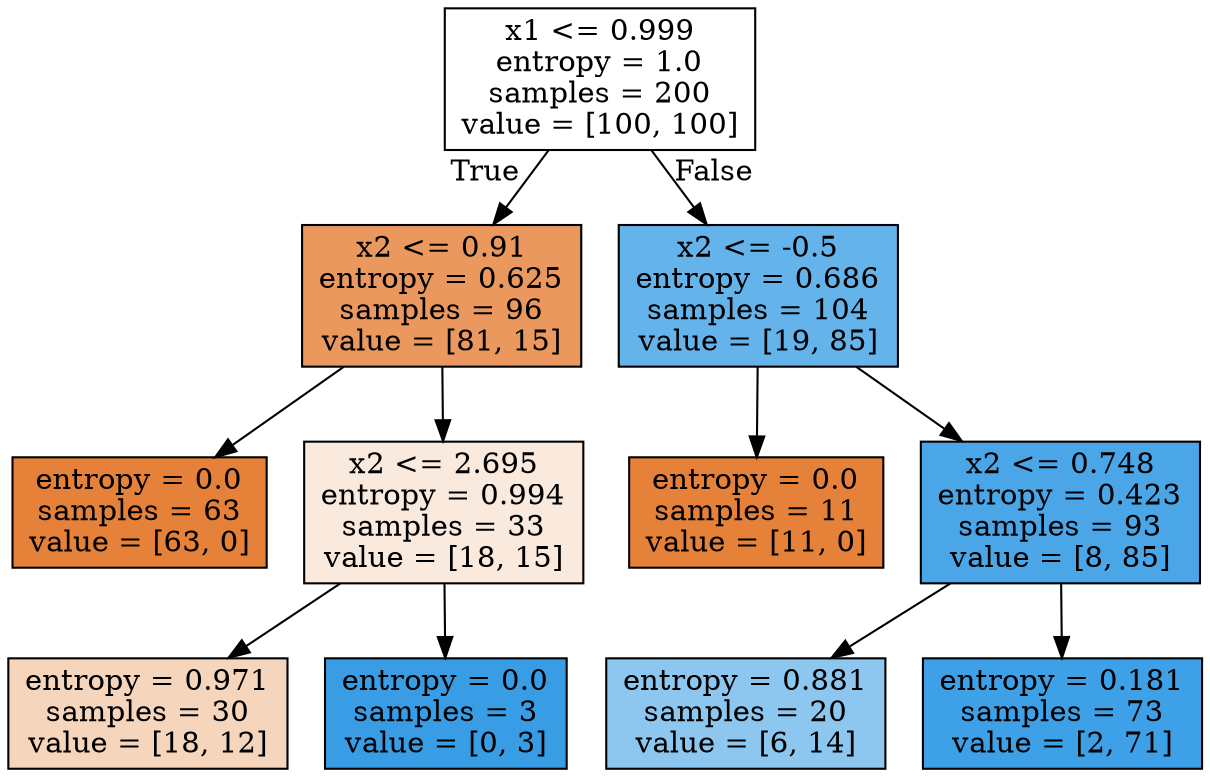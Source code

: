 digraph Tree {
node [shape=box, style="filled", color="black"] ;
0 [label="x1 <= 0.999\nentropy = 1.0\nsamples = 200\nvalue = [100, 100]", fillcolor="#e5813900"] ;
1 [label="x2 <= 0.91\nentropy = 0.625\nsamples = 96\nvalue = [81, 15]", fillcolor="#e58139d0"] ;
0 -> 1 [labeldistance=2.5, labelangle=45, headlabel="True"] ;
2 [label="entropy = 0.0\nsamples = 63\nvalue = [63, 0]", fillcolor="#e58139ff"] ;
1 -> 2 ;
3 [label="x2 <= 2.695\nentropy = 0.994\nsamples = 33\nvalue = [18, 15]", fillcolor="#e581392a"] ;
1 -> 3 ;
4 [label="entropy = 0.971\nsamples = 30\nvalue = [18, 12]", fillcolor="#e5813955"] ;
3 -> 4 ;
5 [label="entropy = 0.0\nsamples = 3\nvalue = [0, 3]", fillcolor="#399de5ff"] ;
3 -> 5 ;
6 [label="x2 <= -0.5\nentropy = 0.686\nsamples = 104\nvalue = [19, 85]", fillcolor="#399de5c6"] ;
0 -> 6 [labeldistance=2.5, labelangle=-45, headlabel="False"] ;
7 [label="entropy = 0.0\nsamples = 11\nvalue = [11, 0]", fillcolor="#e58139ff"] ;
6 -> 7 ;
8 [label="x2 <= 0.748\nentropy = 0.423\nsamples = 93\nvalue = [8, 85]", fillcolor="#399de5e7"] ;
6 -> 8 ;
9 [label="entropy = 0.881\nsamples = 20\nvalue = [6, 14]", fillcolor="#399de592"] ;
8 -> 9 ;
10 [label="entropy = 0.181\nsamples = 73\nvalue = [2, 71]", fillcolor="#399de5f8"] ;
8 -> 10 ;
}